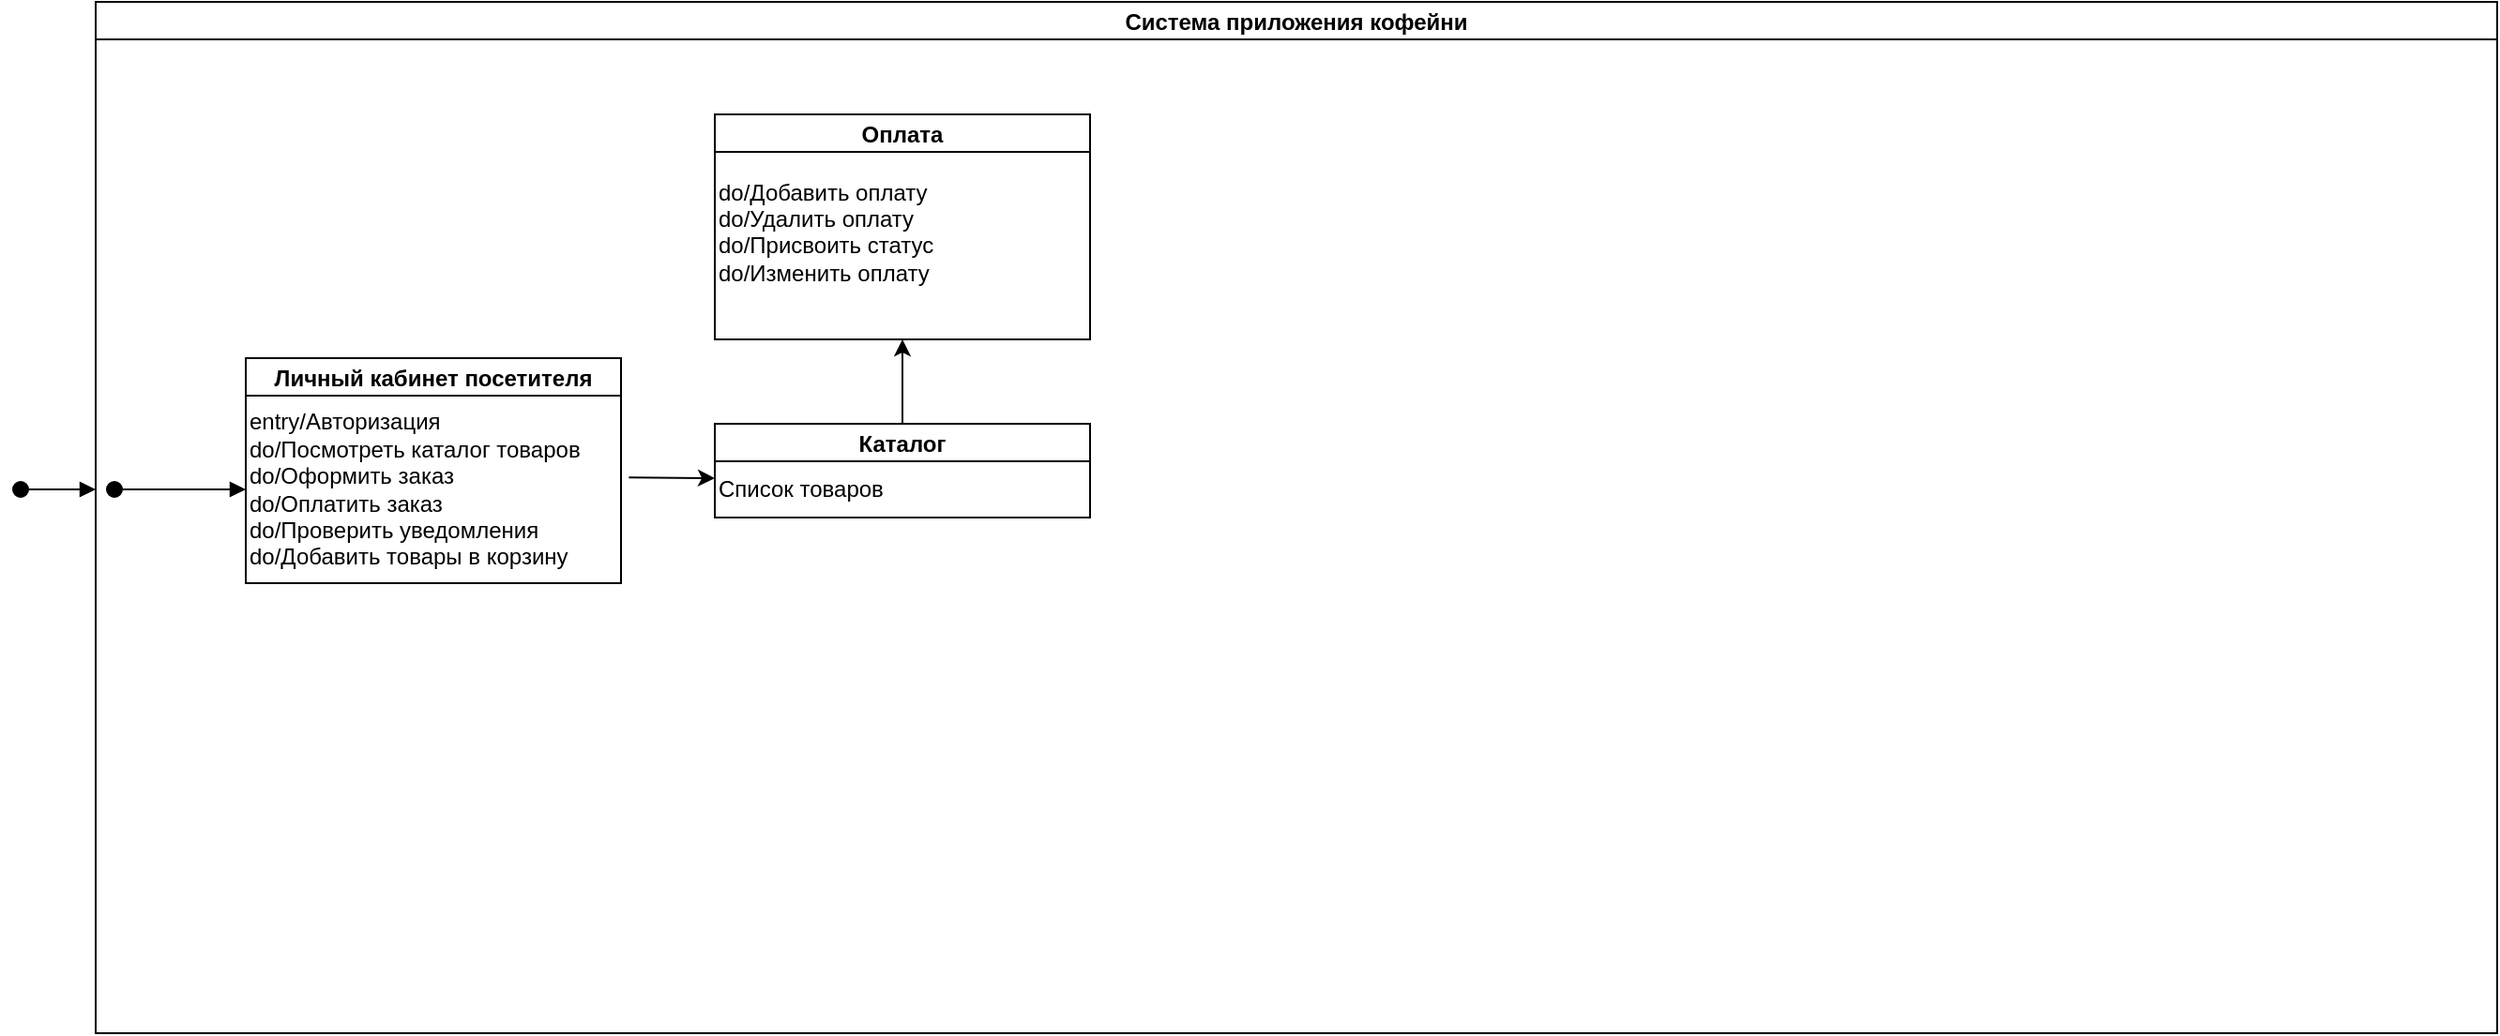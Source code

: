 <mxfile version="27.0.5">
  <diagram name="Страница — 1" id="QKt2evX4zZ8mMagah-4s">
    <mxGraphModel dx="2492" dy="777" grid="1" gridSize="10" guides="1" tooltips="1" connect="1" arrows="1" fold="1" page="1" pageScale="1" pageWidth="827" pageHeight="1169" math="0" shadow="0">
      <root>
        <mxCell id="0" />
        <mxCell id="1" parent="0" />
        <mxCell id="lsvjCovd1dEyMKXWD2To-81" value="Система приложения кофейни" style="swimlane;startSize=20;horizontal=1;containerType=tree;newEdgeStyle={&quot;edgeStyle&quot;:&quot;elbowEdgeStyle&quot;,&quot;startArrow&quot;:&quot;none&quot;,&quot;endArrow&quot;:&quot;none&quot;};" parent="1" vertex="1">
          <mxGeometry x="30" y="230" width="1280" height="550" as="geometry" />
        </mxCell>
        <mxCell id="lsvjCovd1dEyMKXWD2To-88" value="Личный кабинет посетителя" style="swimlane;startSize=20;horizontal=1;containerType=tree;newEdgeStyle={&quot;edgeStyle&quot;:&quot;elbowEdgeStyle&quot;,&quot;startArrow&quot;:&quot;none&quot;,&quot;endArrow&quot;:&quot;none&quot;};" parent="lsvjCovd1dEyMKXWD2To-81" vertex="1">
          <mxGeometry x="80" y="190" width="200" height="120" as="geometry" />
        </mxCell>
        <mxCell id="lsvjCovd1dEyMKXWD2To-90" value="" style="html=1;verticalAlign=bottom;startArrow=oval;startFill=1;endArrow=block;startSize=8;curved=0;rounded=0;" parent="lsvjCovd1dEyMKXWD2To-88" edge="1">
          <mxGeometry width="60" relative="1" as="geometry">
            <mxPoint x="-70" y="70" as="sourcePoint" />
            <mxPoint y="70" as="targetPoint" />
          </mxGeometry>
        </mxCell>
        <mxCell id="lsvjCovd1dEyMKXWD2To-94" value="&lt;div style=&quot;&quot;&gt;&lt;span style=&quot;background-color: transparent; color: light-dark(rgb(0, 0, 0), rgb(255, 255, 255));&quot;&gt;entry/Авторизация&lt;/span&gt;&lt;/div&gt;&lt;div style=&quot;&quot;&gt;&lt;span style=&quot;background-color: transparent; color: light-dark(rgb(0, 0, 0), rgb(255, 255, 255));&quot;&gt;do/Посмотреть каталог товаров&lt;/span&gt;&lt;/div&gt;&lt;div style=&quot;&quot;&gt;&lt;span style=&quot;background-color: transparent; color: light-dark(rgb(0, 0, 0), rgb(255, 255, 255));&quot;&gt;do/Оформить заказ&lt;/span&gt;&lt;/div&gt;&lt;div style=&quot;&quot;&gt;&lt;span style=&quot;background-color: transparent; color: light-dark(rgb(0, 0, 0), rgb(255, 255, 255));&quot;&gt;do/Оплатить заказ&lt;/span&gt;&lt;/div&gt;&lt;div style=&quot;&quot;&gt;&lt;span style=&quot;background-color: transparent; color: light-dark(rgb(0, 0, 0), rgb(255, 255, 255));&quot;&gt;do/Проверить уведомления&lt;/span&gt;&lt;/div&gt;&lt;div&gt;do/Добавить товары в корзину&lt;/div&gt;" style="text;html=1;align=left;verticalAlign=middle;resizable=0;points=[];autosize=1;strokeColor=none;fillColor=none;" parent="lsvjCovd1dEyMKXWD2To-88" vertex="1">
          <mxGeometry y="20" width="200" height="100" as="geometry" />
        </mxCell>
        <mxCell id="lsvjCovd1dEyMKXWD2To-95" value="Оплата" style="swimlane;startSize=20;horizontal=1;containerType=tree;newEdgeStyle={&quot;edgeStyle&quot;:&quot;elbowEdgeStyle&quot;,&quot;startArrow&quot;:&quot;none&quot;,&quot;endArrow&quot;:&quot;none&quot;};" parent="lsvjCovd1dEyMKXWD2To-81" vertex="1">
          <mxGeometry x="330" y="60" width="200" height="120" as="geometry" />
        </mxCell>
        <mxCell id="lsvjCovd1dEyMKXWD2To-97" value="&lt;div style=&quot;&quot;&gt;&lt;span style=&quot;background-color: transparent; color: light-dark(rgb(0, 0, 0), rgb(255, 255, 255));&quot;&gt;do/Добавить оплату&lt;/span&gt;&lt;/div&gt;&lt;div style=&quot;&quot;&gt;&lt;span style=&quot;background-color: transparent; color: light-dark(rgb(0, 0, 0), rgb(255, 255, 255));&quot;&gt;do/Удалить оплату&lt;/span&gt;&lt;/div&gt;&lt;div style=&quot;&quot;&gt;&lt;span style=&quot;background-color: transparent; color: light-dark(rgb(0, 0, 0), rgb(255, 255, 255));&quot;&gt;do/Присвоить статус&lt;/span&gt;&lt;/div&gt;&lt;div style=&quot;&quot;&gt;&lt;span style=&quot;background-color: transparent; color: light-dark(rgb(0, 0, 0), rgb(255, 255, 255));&quot;&gt;do/Изменить оплату&lt;/span&gt;&lt;/div&gt;&lt;div&gt;&lt;br&gt;&lt;/div&gt;" style="text;html=1;align=left;verticalAlign=middle;resizable=0;points=[];autosize=1;strokeColor=none;fillColor=none;" parent="lsvjCovd1dEyMKXWD2To-95" vertex="1">
          <mxGeometry y="25" width="140" height="90" as="geometry" />
        </mxCell>
        <mxCell id="lsvjCovd1dEyMKXWD2To-102" value="" style="endArrow=classic;html=1;rounded=0;exitX=1.021;exitY=0.436;exitDx=0;exitDy=0;exitPerimeter=0;" parent="lsvjCovd1dEyMKXWD2To-81" source="lsvjCovd1dEyMKXWD2To-94" edge="1">
          <mxGeometry width="50" height="50" relative="1" as="geometry">
            <mxPoint x="310" y="160" as="sourcePoint" />
            <mxPoint x="330" y="254" as="targetPoint" />
          </mxGeometry>
        </mxCell>
        <mxCell id="lsvjCovd1dEyMKXWD2To-103" value="Каталог" style="swimlane;startSize=20;horizontal=1;containerType=tree;newEdgeStyle={&quot;edgeStyle&quot;:&quot;elbowEdgeStyle&quot;,&quot;startArrow&quot;:&quot;none&quot;,&quot;endArrow&quot;:&quot;none&quot;};" parent="lsvjCovd1dEyMKXWD2To-81" vertex="1">
          <mxGeometry x="330" y="225" width="200" height="50" as="geometry" />
        </mxCell>
        <mxCell id="lsvjCovd1dEyMKXWD2To-104" value="&lt;div style=&quot;&quot;&gt;Список товаров&lt;/div&gt;" style="text;html=1;align=left;verticalAlign=middle;resizable=0;points=[];autosize=1;strokeColor=none;fillColor=none;" parent="lsvjCovd1dEyMKXWD2To-103" vertex="1">
          <mxGeometry y="20" width="110" height="30" as="geometry" />
        </mxCell>
        <mxCell id="lsvjCovd1dEyMKXWD2To-105" value="" style="endArrow=classic;html=1;rounded=0;exitX=0.5;exitY=0;exitDx=0;exitDy=0;entryX=0.5;entryY=1;entryDx=0;entryDy=0;" parent="lsvjCovd1dEyMKXWD2To-81" source="lsvjCovd1dEyMKXWD2To-103" target="lsvjCovd1dEyMKXWD2To-95" edge="1">
          <mxGeometry width="50" height="50" relative="1" as="geometry">
            <mxPoint x="294" y="264" as="sourcePoint" />
            <mxPoint x="340" y="264" as="targetPoint" />
          </mxGeometry>
        </mxCell>
        <mxCell id="lsvjCovd1dEyMKXWD2To-89" value="" style="html=1;verticalAlign=bottom;startArrow=oval;startFill=1;endArrow=block;startSize=8;curved=0;rounded=0;" parent="1" edge="1">
          <mxGeometry width="60" relative="1" as="geometry">
            <mxPoint x="-10" y="490" as="sourcePoint" />
            <mxPoint x="30" y="490" as="targetPoint" />
          </mxGeometry>
        </mxCell>
      </root>
    </mxGraphModel>
  </diagram>
</mxfile>
